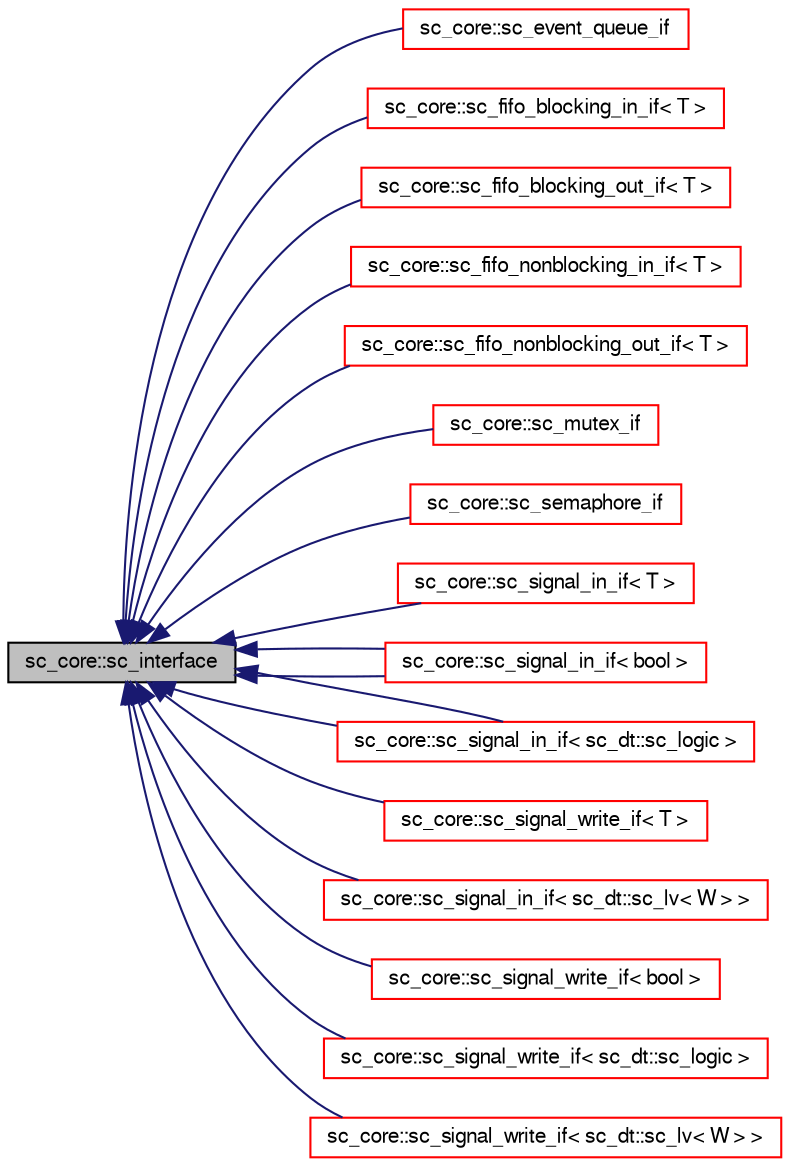 digraph G
{
  edge [fontname="FreeSans",fontsize="10",labelfontname="FreeSans",labelfontsize="10"];
  node [fontname="FreeSans",fontsize="10",shape=record];
  rankdir=LR;
  Node1 [label="sc_core::sc_interface",height=0.2,width=0.4,color="black", fillcolor="grey75", style="filled" fontcolor="black"];
  Node1 -> Node2 [dir=back,color="midnightblue",fontsize="10",style="solid",fontname="FreeSans"];
  Node2 [label="sc_core::sc_event_queue_if",height=0.2,width=0.4,color="red", fillcolor="white", style="filled",URL="$a00056.html"];
  Node1 -> Node3 [dir=back,color="midnightblue",fontsize="10",style="solid",fontname="FreeSans"];
  Node3 [label="sc_core::sc_fifo_blocking_in_if\< T \>",height=0.2,width=0.4,color="red", fillcolor="white", style="filled",URL="$a00062.html"];
  Node1 -> Node4 [dir=back,color="midnightblue",fontsize="10",style="solid",fontname="FreeSans"];
  Node4 [label="sc_core::sc_fifo_blocking_out_if\< T \>",height=0.2,width=0.4,color="red", fillcolor="white", style="filled",URL="$a00063.html"];
  Node1 -> Node5 [dir=back,color="midnightblue",fontsize="10",style="solid",fontname="FreeSans"];
  Node5 [label="sc_core::sc_fifo_nonblocking_in_if\< T \>",height=0.2,width=0.4,color="red", fillcolor="white", style="filled",URL="$a00066.html"];
  Node1 -> Node6 [dir=back,color="midnightblue",fontsize="10",style="solid",fontname="FreeSans"];
  Node6 [label="sc_core::sc_fifo_nonblocking_out_if\< T \>",height=0.2,width=0.4,color="red", fillcolor="white", style="filled",URL="$a00067.html"];
  Node1 -> Node7 [dir=back,color="midnightblue",fontsize="10",style="solid",fontname="FreeSans"];
  Node7 [label="sc_core::sc_mutex_if",height=0.2,width=0.4,color="red", fillcolor="white", style="filled",URL="$a00132.html"];
  Node1 -> Node8 [dir=back,color="midnightblue",fontsize="10",style="solid",fontname="FreeSans"];
  Node8 [label="sc_core::sc_semaphore_if",height=0.2,width=0.4,color="red", fillcolor="white", style="filled",URL="$a00181.html"];
  Node1 -> Node9 [dir=back,color="midnightblue",fontsize="10",style="solid",fontname="FreeSans"];
  Node9 [label="sc_core::sc_signal_in_if\< T \>",height=0.2,width=0.4,color="red", fillcolor="white", style="filled",URL="$a00189.html"];
  Node1 -> Node10 [dir=back,color="midnightblue",fontsize="10",style="solid",fontname="FreeSans"];
  Node10 [label="sc_core::sc_signal_in_if\< bool \>",height=0.2,width=0.4,color="red", fillcolor="white", style="filled",URL="$a00190.html"];
  Node1 -> Node11 [dir=back,color="midnightblue",fontsize="10",style="solid",fontname="FreeSans"];
  Node11 [label="sc_core::sc_signal_in_if\< sc_dt::sc_logic \>",height=0.2,width=0.4,color="red", fillcolor="white", style="filled",URL="$a00191.html"];
  Node1 -> Node12 [dir=back,color="midnightblue",fontsize="10",style="solid",fontname="FreeSans"];
  Node12 [label="sc_core::sc_signal_write_if\< T \>",height=0.2,width=0.4,color="red", fillcolor="white", style="filled",URL="$a00196.html"];
  Node1 -> Node10 [dir=back,color="midnightblue",fontsize="10",style="solid",fontname="FreeSans"];
  Node1 -> Node11 [dir=back,color="midnightblue",fontsize="10",style="solid",fontname="FreeSans"];
  Node1 -> Node13 [dir=back,color="midnightblue",fontsize="10",style="solid",fontname="FreeSans"];
  Node13 [label="sc_core::sc_signal_in_if\< sc_dt::sc_lv\< W \> \>",height=0.2,width=0.4,color="red", fillcolor="white", style="filled",URL="$a00189.html"];
  Node1 -> Node14 [dir=back,color="midnightblue",fontsize="10",style="solid",fontname="FreeSans"];
  Node14 [label="sc_core::sc_signal_write_if\< bool \>",height=0.2,width=0.4,color="red", fillcolor="white", style="filled",URL="$a00196.html"];
  Node1 -> Node15 [dir=back,color="midnightblue",fontsize="10",style="solid",fontname="FreeSans"];
  Node15 [label="sc_core::sc_signal_write_if\< sc_dt::sc_logic \>",height=0.2,width=0.4,color="red", fillcolor="white", style="filled",URL="$a00196.html"];
  Node1 -> Node16 [dir=back,color="midnightblue",fontsize="10",style="solid",fontname="FreeSans"];
  Node16 [label="sc_core::sc_signal_write_if\< sc_dt::sc_lv\< W \> \>",height=0.2,width=0.4,color="red", fillcolor="white", style="filled",URL="$a00196.html"];
}
